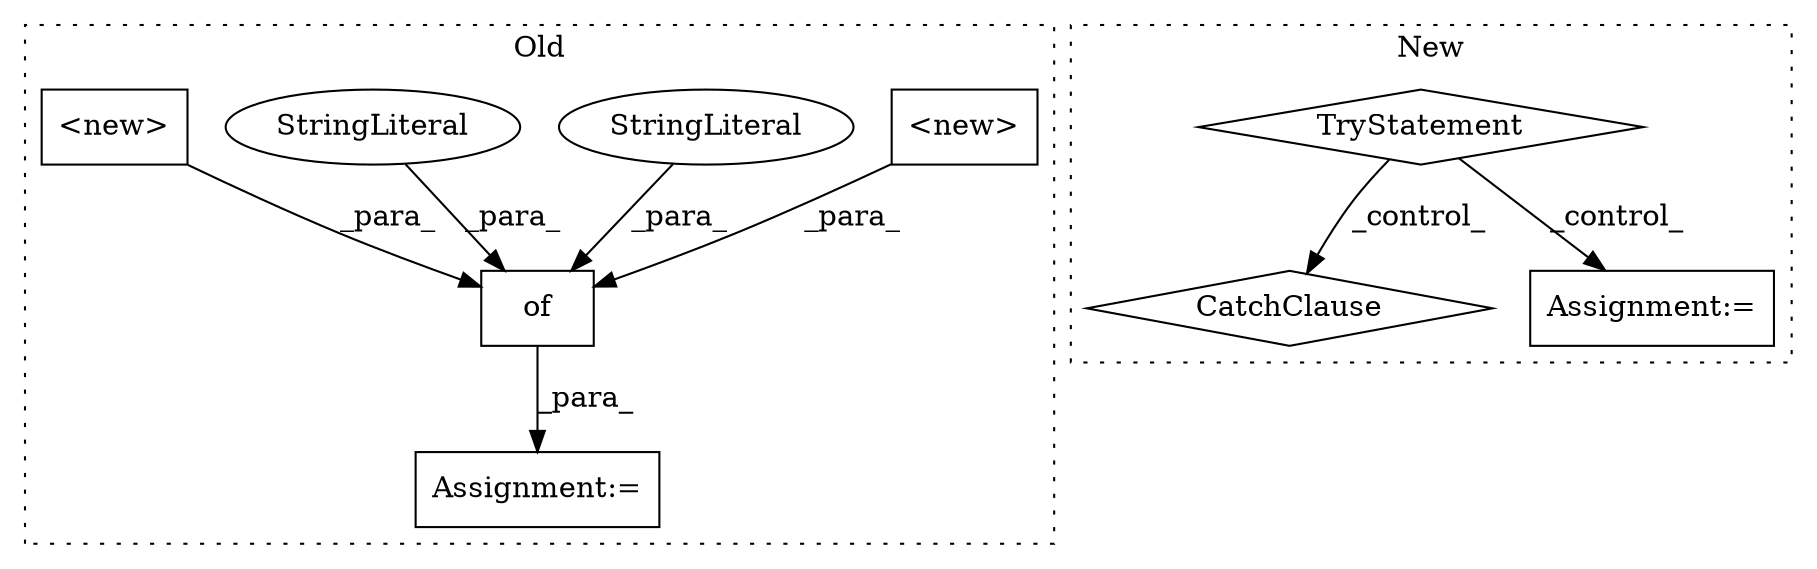 digraph G {
subgraph cluster0 {
1 [label="<new>" a="14" s="49684" l="24" shape="box"];
5 [label="of" a="32" s="49478,49827" l="3,1" shape="box"];
6 [label="StringLiteral" a="45" s="49481" l="10" shape="ellipse"];
7 [label="StringLiteral" a="45" s="49545" l="16" shape="ellipse"];
8 [label="<new>" a="14" s="49725" l="23" shape="box"];
9 [label="Assignment:=" a="7" s="49473" l="1" shape="box"];
label = "Old";
style="dotted";
}
subgraph cluster1 {
2 [label="CatchClause" a="12" s="49416,49446" l="11,2" shape="diamond"];
3 [label="TryStatement" a="54" s="49276" l="4" shape="diamond"];
4 [label="Assignment:=" a="7" s="49293" l="1" shape="box"];
label = "New";
style="dotted";
}
1 -> 5 [label="_para_"];
3 -> 2 [label="_control_"];
3 -> 4 [label="_control_"];
5 -> 9 [label="_para_"];
6 -> 5 [label="_para_"];
7 -> 5 [label="_para_"];
8 -> 5 [label="_para_"];
}